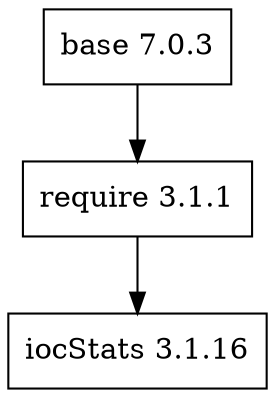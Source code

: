 digraph iocStats {
node [shape=record];
base [label="base 7.0.3"]
require [label="require 3.1.1"]
iocStats [label="iocStats 3.1.16"]
base -> require ->  iocStats 
} 

